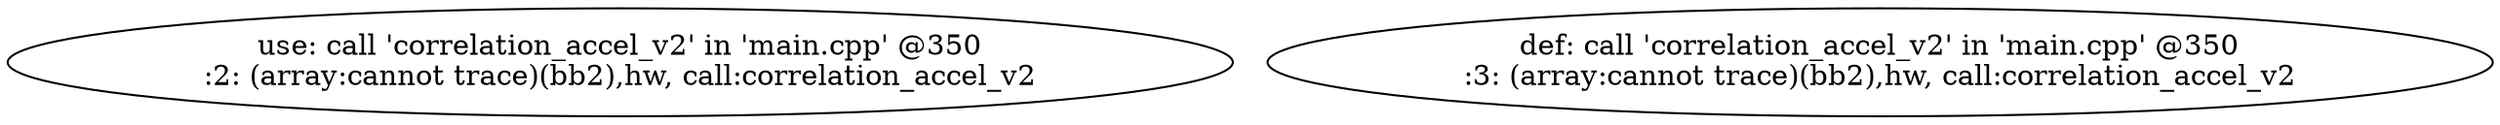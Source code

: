 digraph defuse_graph {
v0 [label = "use: call 'correlation_accel_v2' in 'main.cpp' @350\n:2: (array:cannot trace)(bb2),hw, call:correlation_accel_v2"];
v1 [label = "def: call 'correlation_accel_v2' in 'main.cpp' @350\n:3: (array:cannot trace)(bb2),hw, call:correlation_accel_v2"];
}
